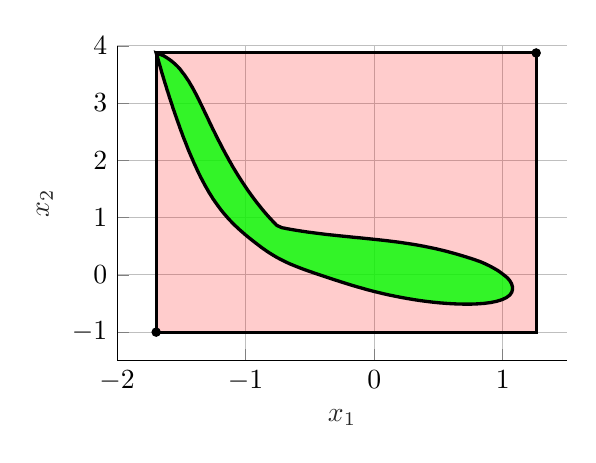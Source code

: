% This file was created by matlab2tikz.
%
%The latest updates can be retrieved from
%  http://www.mathworks.com/matlabcentral/fileexchange/22022-matlab2tikz-matlab2tikz
%where you can also make suggestions and rate matlab2tikz.
%
\begin{tikzpicture}

\begin{axis}[%
width=5.714cm,
height=4cm,
at={(0cm,0cm)},
scale only axis,
xmin=-2,
xmax=1.5,
xtick={-2, -1,  0,  1},
xlabel style={font=\color{white!15!black}},
xlabel={$x_1$},
ymin=-1.5,
ymax=4,
ytick={-1,  0,  1,  2,  3,  4},
ylabel style={font=\color{white!15!black}},
ylabel={$x_2$},
axis background/.style={fill=white},
axis x line*=bottom,
axis y line*=left,
xmajorgrids,
ymajorgrids
]

\addplot[area legend, line width=1.1pt, draw=black, fill=red, fill opacity=0.2, forget plot]
table[row sep=crcr] {%
x	y\\
-1.696	-1\\
1.26	-1\\
1.26	3.875\\
-1.696	3.875\\
-1.696	-1\\
}--cycle;
\addplot[only marks, mark=*, mark options={}, mark size=1.5pt, color=black, fill=black] table[row sep=crcr]{%
x	y\\
-1.696	-1\\
1.26	3.875\\
};

\addplot[area legend, line width=1.2pt, draw=black, fill=green, fill opacity=0.8, forget plot]
table[row sep=crcr] {%
x	y\\
0.988	0.034\\
0.961	0.077\\
0.93	0.117\\
0.898	0.156\\
0.863	0.194\\
0.827	0.229\\
0.788	0.26\\
0.745	0.292\\
0.701	0.323\\
0.658	0.352\\
0.616	0.379\\
0.573	0.405\\
0.529	0.43\\
0.484	0.454\\
0.438	0.476\\
0.392	0.497\\
0.345	0.517\\
0.295	0.536\\
0.247	0.552\\
0.196	0.569\\
0.147	0.583\\
0.097	0.597\\
0.045	0.61\\
-0.004	0.622\\
-0.058	0.634\\
-0.108	0.646\\
-0.161	0.657\\
-0.212	0.669\\
-0.261	0.68\\
-0.311	0.692\\
-0.363	0.704\\
-0.417	0.719\\
-0.467	0.733\\
-0.521	0.749\\
-0.571	0.766\\
-0.622	0.784\\
-0.67	0.803\\
-0.718	0.824\\
-0.758	0.864\\
-0.78	0.916\\
-0.802	0.968\\
-0.824	1.022\\
-0.845	1.076\\
-0.866	1.131\\
-0.886	1.187\\
-0.903	1.235\\
-0.921	1.286\\
-0.937	1.334\\
-0.955	1.389\\
-0.971	1.439\\
-0.988	1.493\\
-1.003	1.544\\
-1.018	1.593\\
-1.034	1.649\\
-1.048	1.698\\
-1.062	1.748\\
-1.076	1.799\\
-1.09	1.851\\
-1.103	1.899\\
-1.115	1.949\\
-1.128	1.998\\
-1.14	2.049\\
-1.154	2.104\\
-1.166	2.156\\
-1.18	2.212\\
-1.192	2.266\\
-1.205	2.323\\
-1.218	2.378\\
-1.231	2.438\\
-1.243	2.494\\
-1.257	2.555\\
-1.269	2.613\\
-1.28	2.662\\
-1.291	2.717\\
-1.304	2.777\\
-1.315	2.828\\
-1.327	2.885\\
-1.34	2.947\\
-1.352	3.0\\
-1.364	3.058\\
-1.375	3.107\\
-1.389	3.167\\
-1.401	3.217\\
-1.413	3.268\\
-1.429	3.328\\
-1.442	3.379\\
-1.46	3.439\\
-1.476	3.492\\
-1.496	3.549\\
-1.513	3.601\\
-1.535	3.652\\
-1.557	3.697\\
-1.581	3.742\\
-1.609	3.786\\
-1.64	3.829\\
-1.696	3.875\\
-1.689	3.822\\
-1.682	3.769\\
-1.676	3.719\\
-1.669	3.667\\
-1.662	3.614\\
-1.656	3.563\\
-1.649	3.509\\
-1.642	3.458\\
-1.635	3.405\\
-1.628	3.353\\
-1.62	3.3\\
-1.614	3.25\\
-1.606	3.198\\
-1.599	3.148\\
-1.592	3.094\\
-1.584	3.043\\
-1.576	2.99\\
-1.569	2.94\\
-1.561	2.885\\
-1.553	2.835\\
-1.545	2.782\\
-1.537	2.731\\
-1.529	2.68\\
-1.521	2.63\\
-1.513	2.578\\
-1.505	2.528\\
-1.496	2.476\\
-1.488	2.425\\
-1.479	2.372\\
-1.47	2.323\\
-1.461	2.271\\
-1.452	2.218\\
-1.443	2.168\\
-1.433	2.116\\
-1.423	2.063\\
-1.413	2.014\\
-1.404	1.964\\
-1.393	1.912\\
-1.382	1.858\\
-1.371	1.803\\
-1.36	1.753\\
-1.349	1.702\\
-1.337	1.652\\
-1.325	1.6\\
-1.312	1.546\\
-1.298	1.492\\
-1.284	1.436\\
-1.268	1.38\\
-1.255	1.332\\
-1.24	1.283\\
-1.224	1.233\\
-1.206	1.177\\
-1.189	1.127\\
-1.171	1.077\\
-1.152	1.028\\
-1.133	0.978\\
-1.111	0.927\\
-1.091	0.88\\
-1.069	0.834\\
-1.047	0.788\\
-1.024	0.743\\
-1.001	0.698\\
-0.976	0.652\\
-0.951	0.607\\
-0.926	0.563\\
-0.9	0.519\\
-0.875	0.476\\
-0.847	0.432\\
-0.818	0.388\\
-0.789	0.347\\
-0.758	0.306\\
-0.726	0.268\\
-0.692	0.23\\
-0.658	0.194\\
-0.621	0.16\\
-0.584	0.127\\
-0.545	0.094\\
-0.506	0.063\\
-0.466	0.032\\
-0.425	0.001\\
-0.385	-0.029\\
-0.345	-0.059\\
-0.304	-0.089\\
-0.264	-0.118\\
-0.222	-0.148\\
-0.179	-0.178\\
-0.137	-0.206\\
-0.094	-0.233\\
-0.052	-0.26\\
-0.007	-0.286\\
0.038	-0.311\\
0.083	-0.335\\
0.128	-0.357\\
0.174	-0.378\\
0.22	-0.398\\
0.266	-0.416\\
0.313	-0.434\\
0.361	-0.45\\
0.409	-0.464\\
0.457	-0.477\\
0.506	-0.488\\
0.555	-0.497\\
0.605	-0.504\\
0.655	-0.509\\
0.705	-0.511\\
0.755	-0.511\\
0.805	-0.506\\
0.855	-0.498\\
0.906	-0.483\\
0.952	-0.462\\
0.994	-0.433\\
1.029	-0.396\\
1.055	-0.352\\
1.07	-0.304\\
1.076	-0.254\\
1.075	-0.203\\
1.068	-0.152\\
1.055	-0.102\\
1.037	-0.053\\
1.013	-0.009\\
0.988	0.034\\
}--cycle;
\end{axis}
\end{tikzpicture}%